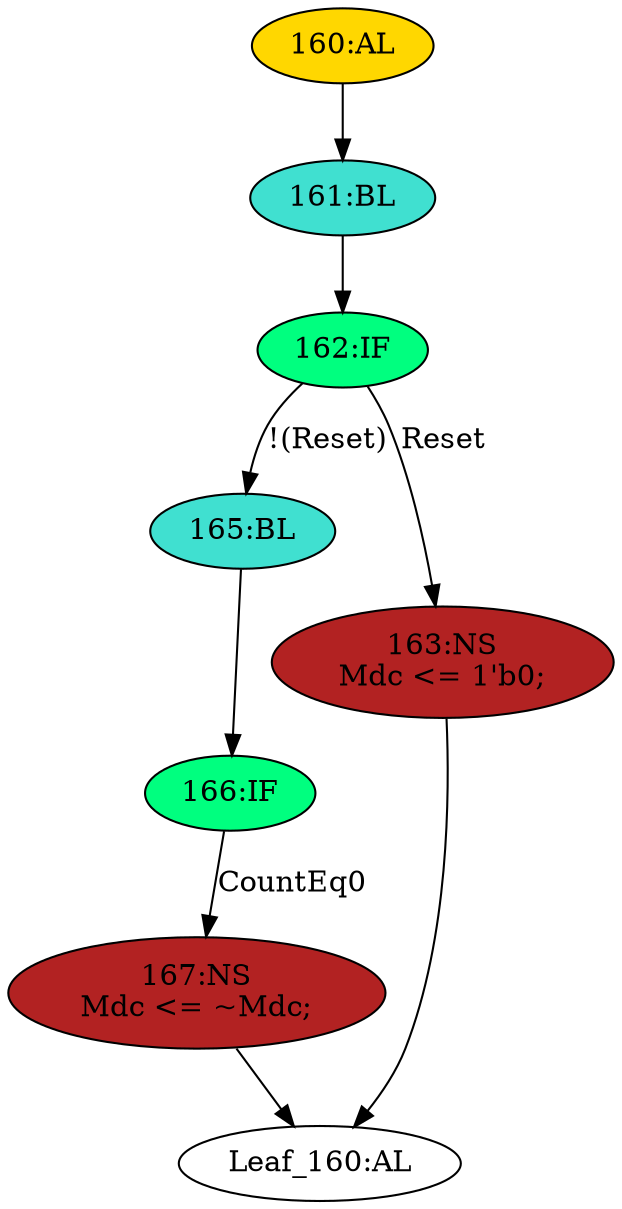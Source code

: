 strict digraph "" {
	node [label="\N"];
	"Leaf_160:AL"	 [def_var="['Mdc']",
		label="Leaf_160:AL"];
	"162:IF"	 [ast="<pyverilog.vparser.ast.IfStatement object at 0x7f427b33f0d0>",
		fillcolor=springgreen,
		label="162:IF",
		statements="[]",
		style=filled,
		typ=IfStatement];
	"165:BL"	 [ast="<pyverilog.vparser.ast.Block object at 0x7f427b33f2d0>",
		fillcolor=turquoise,
		label="165:BL",
		statements="[]",
		style=filled,
		typ=Block];
	"162:IF" -> "165:BL"	 [cond="['Reset']",
		label="!(Reset)",
		lineno=162];
	"163:NS"	 [ast="<pyverilog.vparser.ast.NonblockingSubstitution object at 0x7f427b33f690>",
		fillcolor=firebrick,
		label="163:NS
Mdc <= 1'b0;",
		statements="[<pyverilog.vparser.ast.NonblockingSubstitution object at 0x7f427b33f690>]",
		style=filled,
		typ=NonblockingSubstitution];
	"162:IF" -> "163:NS"	 [cond="['Reset']",
		label=Reset,
		lineno=162];
	"161:BL"	 [ast="<pyverilog.vparser.ast.Block object at 0x7f427b33f810>",
		fillcolor=turquoise,
		label="161:BL",
		statements="[]",
		style=filled,
		typ=Block];
	"161:BL" -> "162:IF"	 [cond="[]",
		lineno=None];
	"166:IF"	 [ast="<pyverilog.vparser.ast.IfStatement object at 0x7f427b33f250>",
		fillcolor=springgreen,
		label="166:IF",
		statements="[]",
		style=filled,
		typ=IfStatement];
	"167:NS"	 [ast="<pyverilog.vparser.ast.NonblockingSubstitution object at 0x7f427b33f490>",
		fillcolor=firebrick,
		label="167:NS
Mdc <= ~Mdc;",
		statements="[<pyverilog.vparser.ast.NonblockingSubstitution object at 0x7f427b33f490>]",
		style=filled,
		typ=NonblockingSubstitution];
	"166:IF" -> "167:NS"	 [cond="['CountEq0']",
		label=CountEq0,
		lineno=166];
	"165:BL" -> "166:IF"	 [cond="[]",
		lineno=None];
	"160:AL"	 [ast="<pyverilog.vparser.ast.Always object at 0x7f427b33f850>",
		clk_sens=True,
		fillcolor=gold,
		label="160:AL",
		sens="['Clk', 'Reset']",
		statements="[]",
		style=filled,
		typ=Always,
		use_var="['Reset', 'Mdc', 'CountEq0']"];
	"160:AL" -> "161:BL"	 [cond="[]",
		lineno=None];
	"163:NS" -> "Leaf_160:AL"	 [cond="[]",
		lineno=None];
	"167:NS" -> "Leaf_160:AL"	 [cond="[]",
		lineno=None];
}
